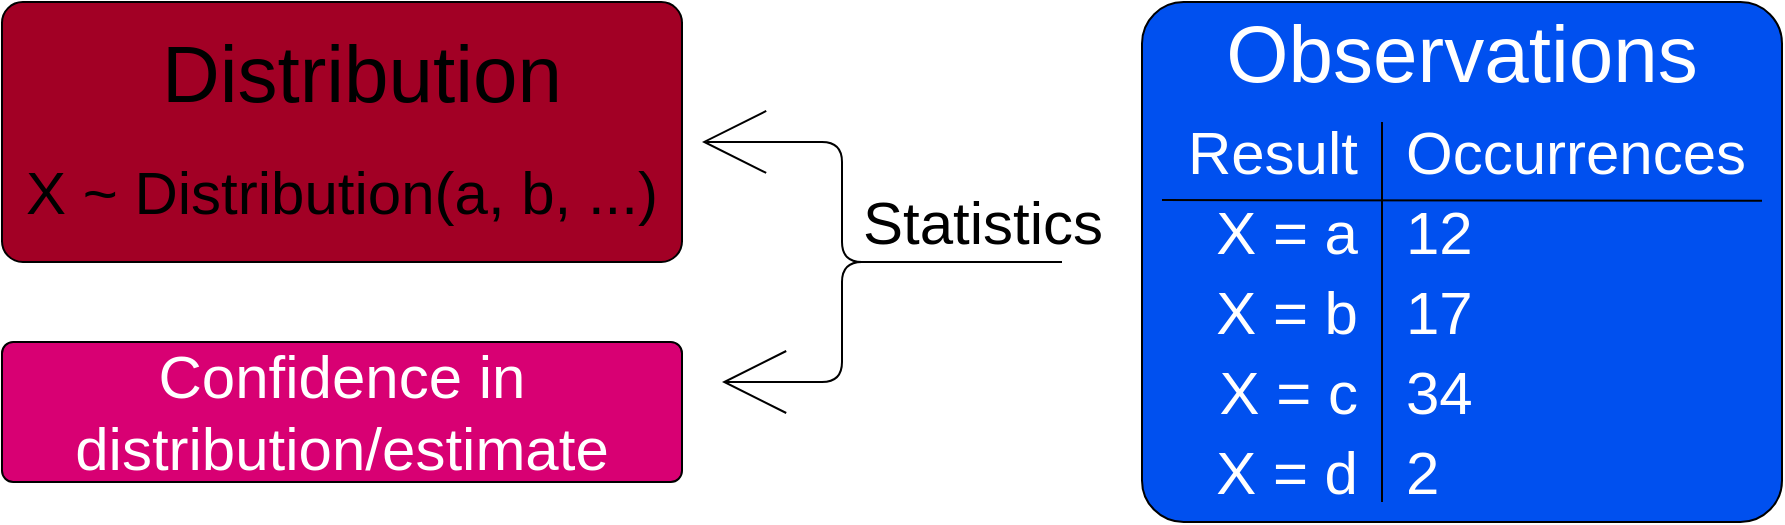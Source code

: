 <mxfile>
    <diagram id="hdWrp7cVL7U36qga1n5I" name="Page-1">
        <mxGraphModel dx="2763" dy="1510" grid="1" gridSize="10" guides="1" tooltips="1" connect="1" arrows="1" fold="1" page="1" pageScale="1" pageWidth="850" pageHeight="1100" math="0" shadow="0">
            <root>
                <mxCell id="0"/>
                <mxCell id="1" parent="0"/>
                <mxCell id="23" value="" style="rounded=1;whiteSpace=wrap;html=1;fontSize=30;arcSize=8;fillColor=#0050ef;fontColor=#FFFFFF;strokeColor=#000000;" parent="1" vertex="1">
                    <mxGeometry x="600" y="110" width="320" height="260" as="geometry"/>
                </mxCell>
                <mxCell id="22" value="" style="rounded=1;whiteSpace=wrap;html=1;fontSize=30;arcSize=8;fillColor=#a20025;fontColor=#ffffff;strokeColor=#000000;" parent="1" vertex="1">
                    <mxGeometry x="30" y="110" width="340" height="130" as="geometry"/>
                </mxCell>
                <mxCell id="2" value="X ~ Distribution(a, b, ...)" style="text;html=1;strokeColor=none;fillColor=none;align=center;verticalAlign=middle;whiteSpace=wrap;rounded=0;fontSize=30;" parent="1" vertex="1">
                    <mxGeometry x="30" y="190" width="340" height="30" as="geometry"/>
                </mxCell>
                <mxCell id="4" value="Observations" style="text;html=1;strokeColor=none;fillColor=none;align=center;verticalAlign=middle;whiteSpace=wrap;rounded=0;fontSize=40;fontColor=#FFFFFF;" parent="1" vertex="1">
                    <mxGeometry x="640" y="120" width="240" height="30" as="geometry"/>
                </mxCell>
                <mxCell id="5" value="" style="endArrow=none;html=1;fontSize=40;fontColor=#FFFFFF;" parent="1" edge="1">
                    <mxGeometry width="50" height="50" relative="1" as="geometry">
                        <mxPoint x="720" y="360" as="sourcePoint"/>
                        <mxPoint x="720" y="170" as="targetPoint"/>
                    </mxGeometry>
                </mxCell>
                <mxCell id="6" value="12" style="text;html=1;strokeColor=none;fillColor=none;align=left;verticalAlign=middle;whiteSpace=wrap;rounded=0;fontSize=30;fontColor=#FFFFFF;" parent="1" vertex="1">
                    <mxGeometry x="730" y="210" width="180" height="30" as="geometry"/>
                </mxCell>
                <mxCell id="7" value="17" style="text;html=1;strokeColor=none;fillColor=none;align=left;verticalAlign=middle;whiteSpace=wrap;rounded=0;fontSize=30;fontColor=#FFFFFF;" parent="1" vertex="1">
                    <mxGeometry x="730" y="250" width="180" height="30" as="geometry"/>
                </mxCell>
                <mxCell id="8" value="34" style="text;html=1;strokeColor=none;fillColor=none;align=left;verticalAlign=middle;whiteSpace=wrap;rounded=0;fontSize=30;fontColor=#FFFFFF;" parent="1" vertex="1">
                    <mxGeometry x="730" y="290" width="180" height="30" as="geometry"/>
                </mxCell>
                <mxCell id="9" value="2" style="text;html=1;strokeColor=none;fillColor=none;align=left;verticalAlign=middle;whiteSpace=wrap;rounded=0;fontSize=30;fontColor=#FFFFFF;" parent="1" vertex="1">
                    <mxGeometry x="730" y="330" width="180" height="30" as="geometry"/>
                </mxCell>
                <mxCell id="11" value="X = a" style="text;html=1;strokeColor=none;fillColor=none;align=right;verticalAlign=middle;whiteSpace=wrap;rounded=0;fontSize=30;fontColor=#FFFFFF;" parent="1" vertex="1">
                    <mxGeometry x="610" y="210" width="100" height="30" as="geometry"/>
                </mxCell>
                <mxCell id="12" value="X = b" style="text;html=1;strokeColor=none;fillColor=none;align=right;verticalAlign=middle;whiteSpace=wrap;rounded=0;fontSize=30;fontColor=#FFFFFF;" parent="1" vertex="1">
                    <mxGeometry x="630" y="250" width="80" height="30" as="geometry"/>
                </mxCell>
                <mxCell id="13" value="X = c" style="text;html=1;strokeColor=none;fillColor=none;align=right;verticalAlign=middle;whiteSpace=wrap;rounded=0;fontSize=30;fontColor=#FFFFFF;" parent="1" vertex="1">
                    <mxGeometry x="630" y="290" width="80" height="30" as="geometry"/>
                </mxCell>
                <mxCell id="14" value="X = d" style="text;html=1;strokeColor=none;fillColor=none;align=right;verticalAlign=middle;whiteSpace=wrap;rounded=0;fontSize=30;fontColor=#FFFFFF;" parent="1" vertex="1">
                    <mxGeometry x="600" y="330" width="110" height="30" as="geometry"/>
                </mxCell>
                <mxCell id="17" value="Result" style="text;html=1;strokeColor=none;fillColor=none;align=right;verticalAlign=middle;whiteSpace=wrap;rounded=0;fontSize=30;fontColor=#FFFFFF;" parent="1" vertex="1">
                    <mxGeometry x="650" y="170" width="60" height="30" as="geometry"/>
                </mxCell>
                <mxCell id="18" value="Occurrences" style="text;html=1;strokeColor=none;fillColor=none;align=left;verticalAlign=middle;whiteSpace=wrap;rounded=0;fontSize=30;fontColor=#FFFFFF;" parent="1" vertex="1">
                    <mxGeometry x="730" y="170" width="130" height="30" as="geometry"/>
                </mxCell>
                <mxCell id="19" value="" style="endArrow=none;html=1;fontSize=40;fontColor=#FFFFFF;" parent="1" edge="1">
                    <mxGeometry width="50" height="50" relative="1" as="geometry">
                        <mxPoint x="910" y="209.43" as="sourcePoint"/>
                        <mxPoint x="610" y="209" as="targetPoint"/>
                    </mxGeometry>
                </mxCell>
                <mxCell id="20" value="Distribution" style="text;html=1;strokeColor=none;fillColor=none;align=center;verticalAlign=middle;whiteSpace=wrap;rounded=0;fontSize=40;" parent="1" vertex="1">
                    <mxGeometry x="90" y="130" width="240" height="30" as="geometry"/>
                </mxCell>
                <mxCell id="21" value="Statistics" style="endArrow=open;html=1;fontSize=30;endFill=0;endSize=30;labelBackgroundColor=none;edgeStyle=orthogonalEdgeStyle;" parent="1" edge="1">
                    <mxGeometry x="-0.667" y="-20" width="50" height="50" relative="1" as="geometry">
                        <mxPoint x="560" y="239.97" as="sourcePoint"/>
                        <mxPoint x="380" y="179.97" as="targetPoint"/>
                        <mxPoint as="offset"/>
                        <Array as="points">
                            <mxPoint x="450" y="240"/>
                            <mxPoint x="450" y="180"/>
                        </Array>
                    </mxGeometry>
                </mxCell>
                <mxCell id="24" value="Confidence in distribution/estimate" style="rounded=1;whiteSpace=wrap;html=1;fontSize=30;arcSize=8;fillColor=#d80073;fontColor=#ffffff;strokeColor=#000000;" parent="1" vertex="1">
                    <mxGeometry x="30" y="280" width="340" height="70" as="geometry"/>
                </mxCell>
                <mxCell id="25" value="" style="endArrow=open;html=1;fontSize=30;endFill=0;endSize=30;labelBackgroundColor=none;edgeStyle=orthogonalEdgeStyle;" parent="1" edge="1">
                    <mxGeometry x="-0.111" y="30" width="50" height="50" relative="1" as="geometry">
                        <mxPoint x="560" y="240" as="sourcePoint"/>
                        <mxPoint x="390" y="300" as="targetPoint"/>
                        <mxPoint as="offset"/>
                        <Array as="points">
                            <mxPoint x="450" y="240"/>
                            <mxPoint x="450" y="300"/>
                        </Array>
                    </mxGeometry>
                </mxCell>
            </root>
        </mxGraphModel>
    </diagram>
</mxfile>